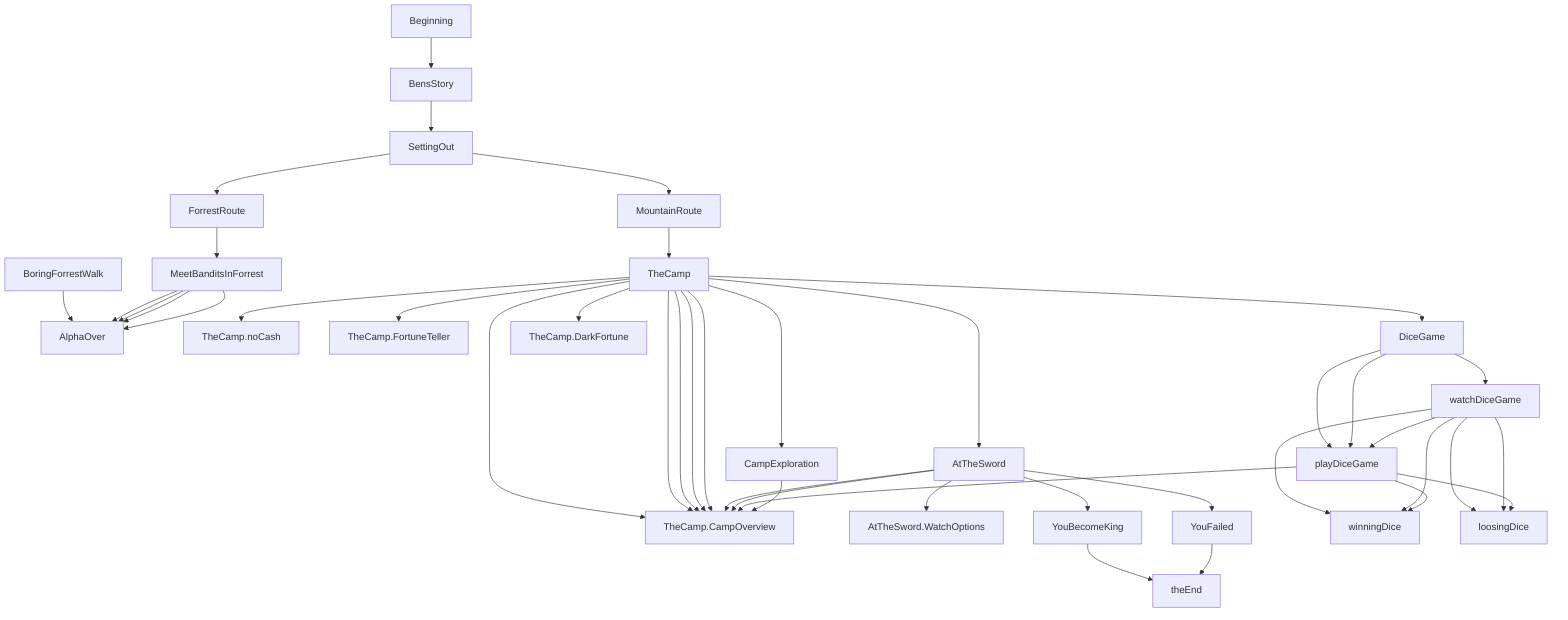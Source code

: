 graph TD;Beginning-->BensStory;BensStory-->SettingOut;SettingOut-->ForrestRoute;SettingOut-->MountainRoute;ForrestRoute-->MeetBanditsInForrest;BoringForrestWalk-->AlphaOver;MeetBanditsInForrest-->AlphaOver;MeetBanditsInForrest-->AlphaOver;MeetBanditsInForrest-->AlphaOver;MeetBanditsInForrest-->AlphaOver;TheCamp-->TheCamp.CampOverview;TheCamp-->TheCamp.noCash;TheCamp-->TheCamp.CampOverview;TheCamp-->TheCamp.FortuneTeller;TheCamp-->DiceGame;TheCamp-->CampExploration;TheCamp-->AtTheSword;TheCamp-->TheCamp.CampOverview;TheCamp-->TheCamp.CampOverview;TheCamp-->TheCamp.DarkFortune;TheCamp-->TheCamp.CampOverview;AtTheSword-->TheCamp.CampOverview;AtTheSword-->AtTheSword.WatchOptions;AtTheSword-->TheCamp.CampOverview;AtTheSword-->YouBecomeKing;AtTheSword-->YouFailed;YouBecomeKing-->theEnd;YouFailed-->theEnd;DiceGame-->watchDiceGame;DiceGame-->playDiceGame;DiceGame-->playDiceGame;watchDiceGame-->winningDice;watchDiceGame-->loosingDice;watchDiceGame-->loosingDice;watchDiceGame-->winningDice;watchDiceGame-->playDiceGame;playDiceGame-->loosingDice;playDiceGame-->winningDice;playDiceGame-->TheCamp.CampOverview;CampExploration-->TheCamp.CampOverview;MountainRoute-->TheCamp;